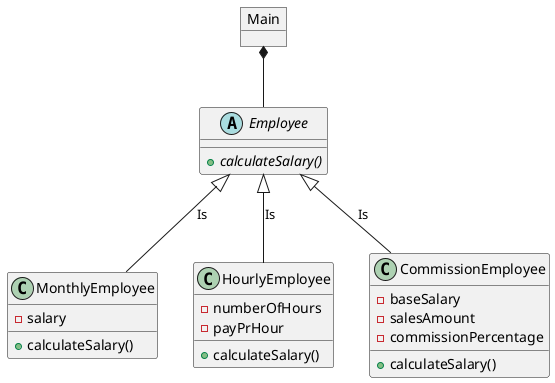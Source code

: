 @startuml salariesDiagram
object Main{

}
abstract class Employee{
+ calculateSalary(){abstract}
}
class MonthlyEmployee{
- salary
+ calculateSalary()
}


class HourlyEmployee{
- numberOfHours
- payPrHour
+ calculateSalary()
}
class CommissionEmployee{
-baseSalary
-salesAmount
-commissionPercentage
+ calculateSalary()
}
Main *-- Employee
Employee <|-- MonthlyEmployee: Is
Employee <|-- HourlyEmployee: Is
Employee <|-- CommissionEmployee: Is
@enduml